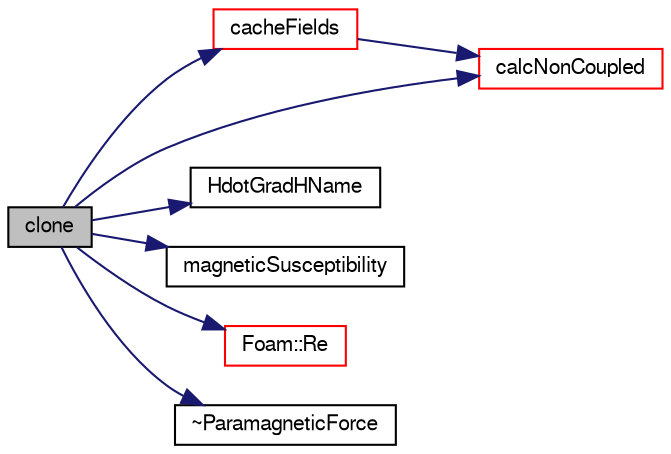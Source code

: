 digraph "clone"
{
  bgcolor="transparent";
  edge [fontname="FreeSans",fontsize="10",labelfontname="FreeSans",labelfontsize="10"];
  node [fontname="FreeSans",fontsize="10",shape=record];
  rankdir="LR";
  Node9 [label="clone",height=0.2,width=0.4,color="black", fillcolor="grey75", style="filled", fontcolor="black"];
  Node9 -> Node10 [color="midnightblue",fontsize="10",style="solid",fontname="FreeSans"];
  Node10 [label="cacheFields",height=0.2,width=0.4,color="red",URL="$a24150.html#a6005414ac27ae3e0b5a783ba216c1906",tooltip="Cache fields. "];
  Node10 -> Node12 [color="midnightblue",fontsize="10",style="solid",fontname="FreeSans"];
  Node12 [label="calcNonCoupled",height=0.2,width=0.4,color="red",URL="$a24150.html#a0e3253e601c7db3a3db9d3c921218fd9",tooltip="Calculate the non-coupled force. "];
  Node9 -> Node12 [color="midnightblue",fontsize="10",style="solid",fontname="FreeSans"];
  Node9 -> Node17 [color="midnightblue",fontsize="10",style="solid",fontname="FreeSans"];
  Node17 [label="HdotGradHName",height=0.2,width=0.4,color="black",URL="$a24150.html#a796862ee4bc3784b8d8ae53703faadb1",tooltip="Return the name of paramagnetic field strength field. "];
  Node9 -> Node18 [color="midnightblue",fontsize="10",style="solid",fontname="FreeSans"];
  Node18 [label="magneticSusceptibility",height=0.2,width=0.4,color="black",URL="$a24150.html#a7af8944d759b287e82db730a0d17911f",tooltip="Return the magnetic susceptibility of particle. "];
  Node9 -> Node19 [color="midnightblue",fontsize="10",style="solid",fontname="FreeSans"];
  Node19 [label="Foam::Re",height=0.2,width=0.4,color="red",URL="$a21124.html#affa366970bcbe0f7ccf7c85557a3e12b"];
  Node9 -> Node22 [color="midnightblue",fontsize="10",style="solid",fontname="FreeSans"];
  Node22 [label="~ParamagneticForce",height=0.2,width=0.4,color="black",URL="$a24150.html#abed029d9df0b10b7cb31c759bcb723ad",tooltip="Destructor. "];
}
